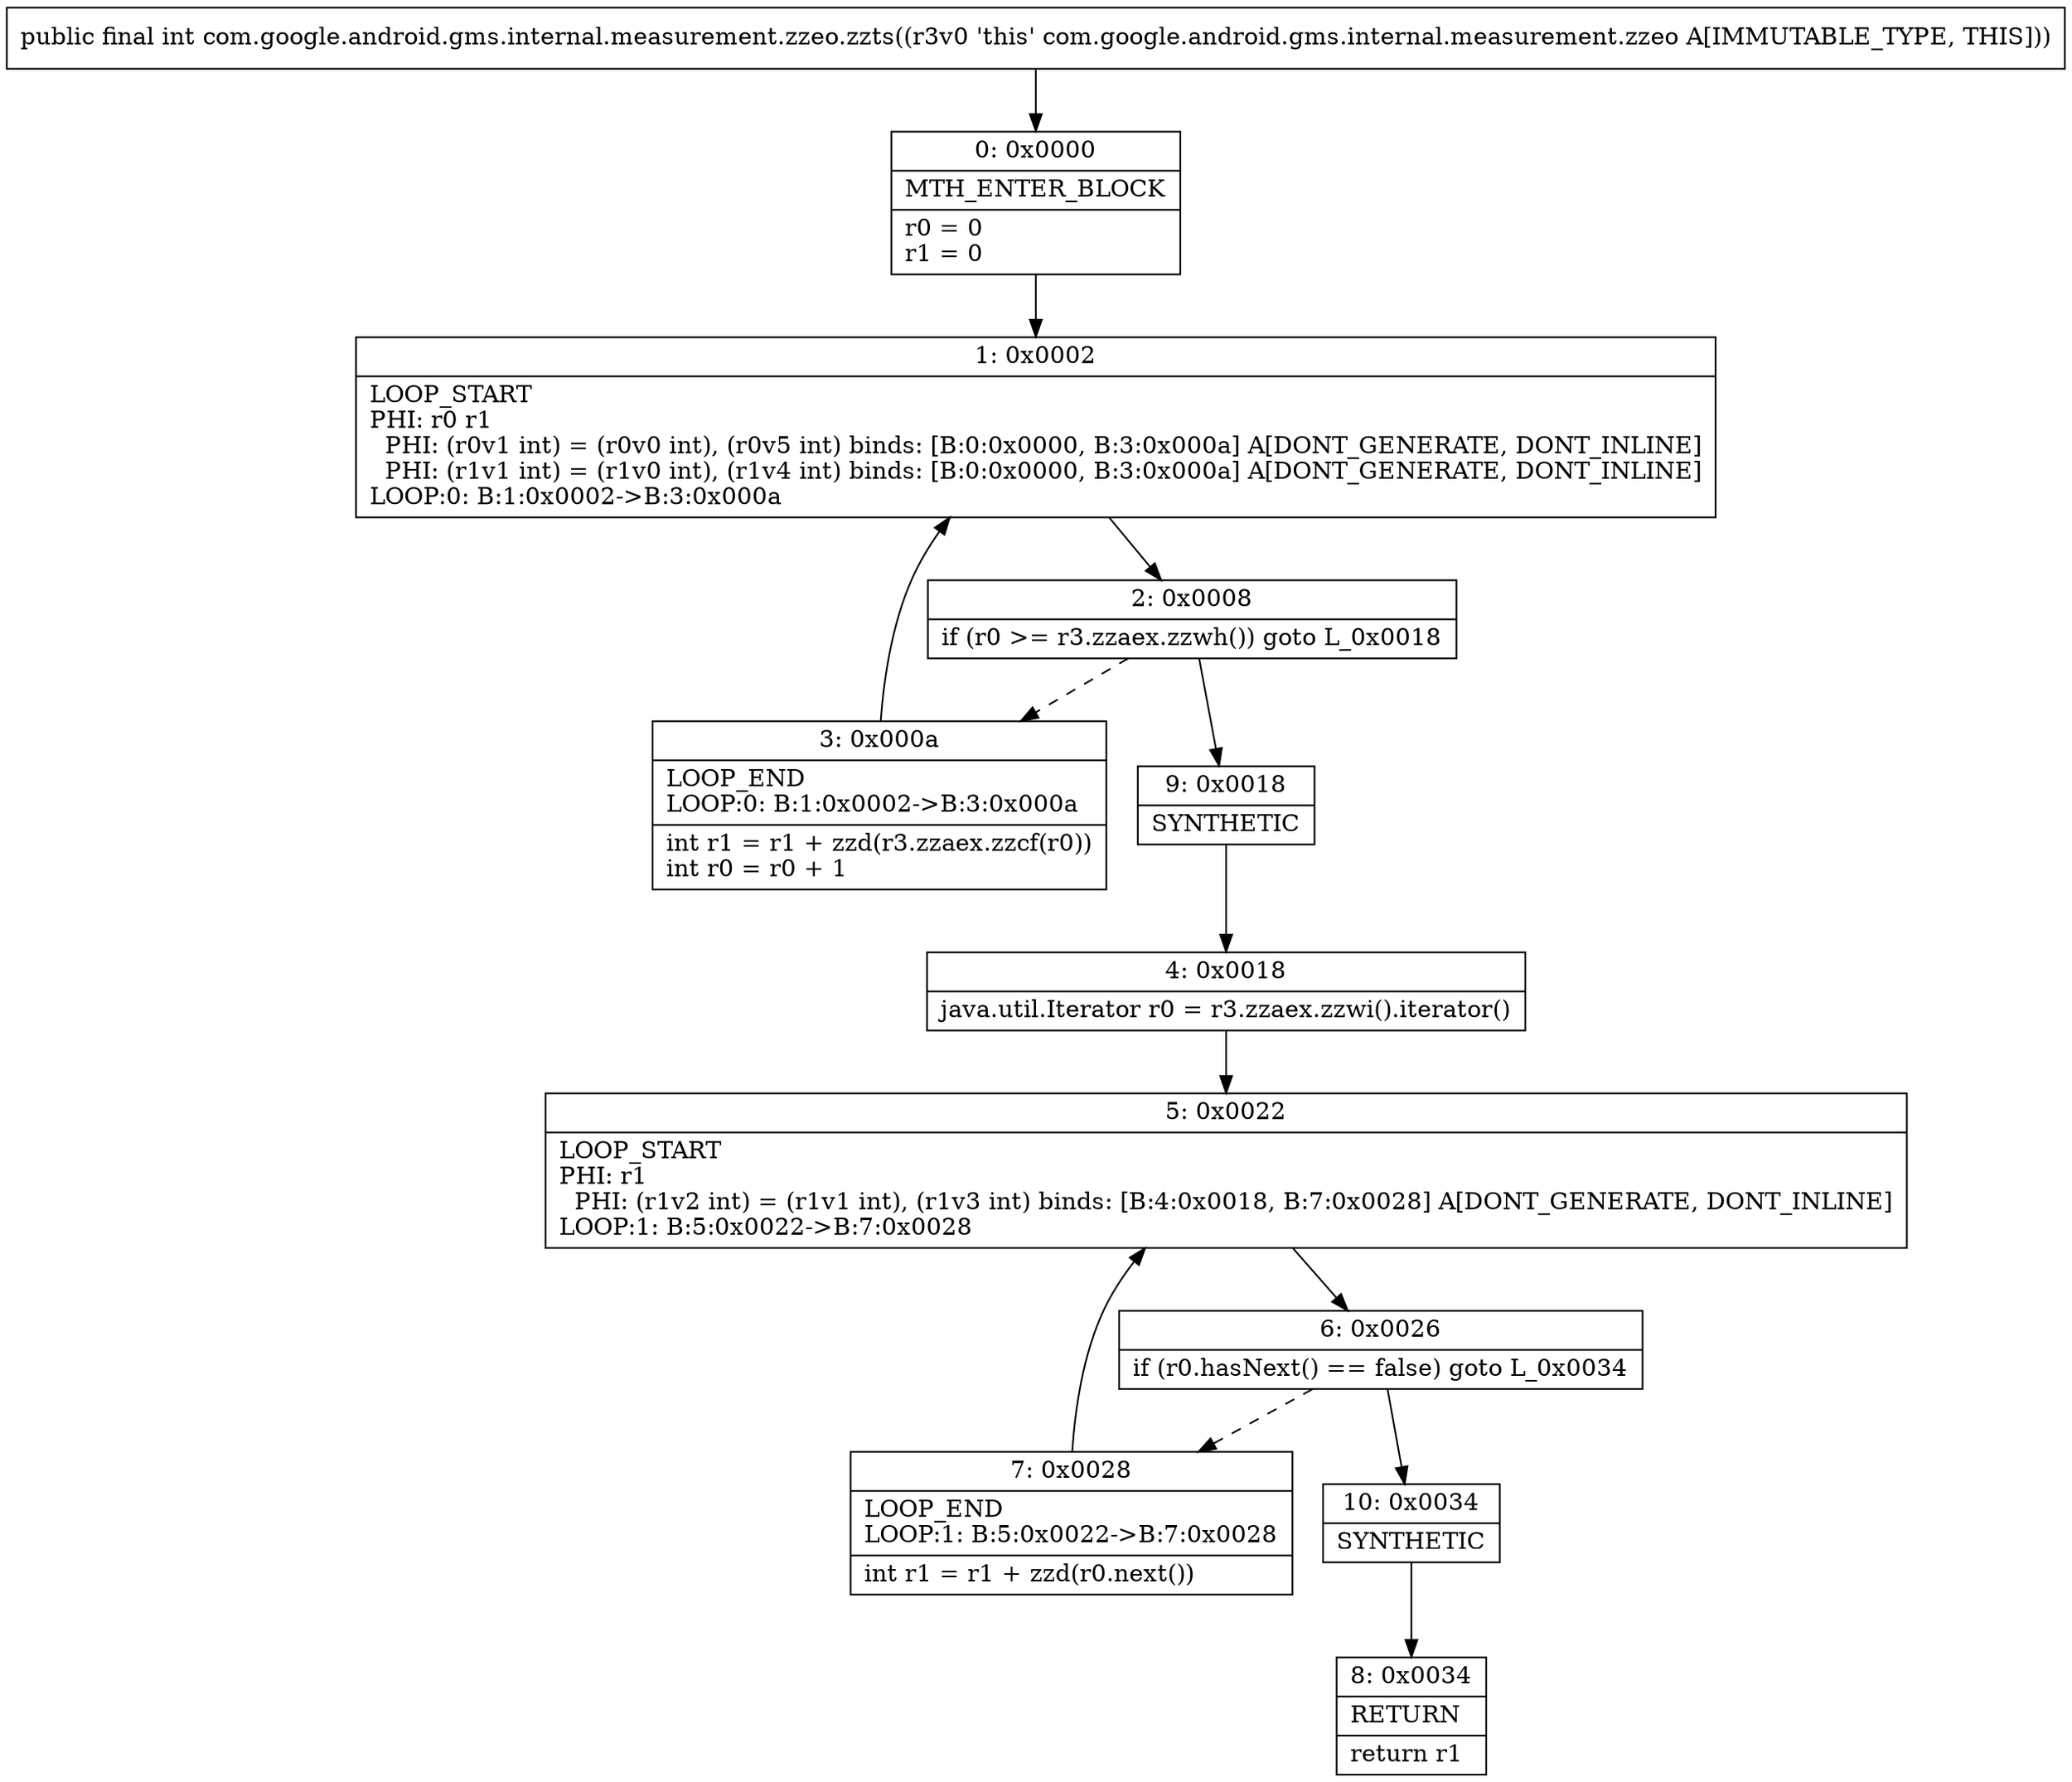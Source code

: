 digraph "CFG forcom.google.android.gms.internal.measurement.zzeo.zzts()I" {
Node_0 [shape=record,label="{0\:\ 0x0000|MTH_ENTER_BLOCK\l|r0 = 0\lr1 = 0\l}"];
Node_1 [shape=record,label="{1\:\ 0x0002|LOOP_START\lPHI: r0 r1 \l  PHI: (r0v1 int) = (r0v0 int), (r0v5 int) binds: [B:0:0x0000, B:3:0x000a] A[DONT_GENERATE, DONT_INLINE]\l  PHI: (r1v1 int) = (r1v0 int), (r1v4 int) binds: [B:0:0x0000, B:3:0x000a] A[DONT_GENERATE, DONT_INLINE]\lLOOP:0: B:1:0x0002\-\>B:3:0x000a\l}"];
Node_2 [shape=record,label="{2\:\ 0x0008|if (r0 \>= r3.zzaex.zzwh()) goto L_0x0018\l}"];
Node_3 [shape=record,label="{3\:\ 0x000a|LOOP_END\lLOOP:0: B:1:0x0002\-\>B:3:0x000a\l|int r1 = r1 + zzd(r3.zzaex.zzcf(r0))\lint r0 = r0 + 1\l}"];
Node_4 [shape=record,label="{4\:\ 0x0018|java.util.Iterator r0 = r3.zzaex.zzwi().iterator()\l}"];
Node_5 [shape=record,label="{5\:\ 0x0022|LOOP_START\lPHI: r1 \l  PHI: (r1v2 int) = (r1v1 int), (r1v3 int) binds: [B:4:0x0018, B:7:0x0028] A[DONT_GENERATE, DONT_INLINE]\lLOOP:1: B:5:0x0022\-\>B:7:0x0028\l}"];
Node_6 [shape=record,label="{6\:\ 0x0026|if (r0.hasNext() == false) goto L_0x0034\l}"];
Node_7 [shape=record,label="{7\:\ 0x0028|LOOP_END\lLOOP:1: B:5:0x0022\-\>B:7:0x0028\l|int r1 = r1 + zzd(r0.next())\l}"];
Node_8 [shape=record,label="{8\:\ 0x0034|RETURN\l|return r1\l}"];
Node_9 [shape=record,label="{9\:\ 0x0018|SYNTHETIC\l}"];
Node_10 [shape=record,label="{10\:\ 0x0034|SYNTHETIC\l}"];
MethodNode[shape=record,label="{public final int com.google.android.gms.internal.measurement.zzeo.zzts((r3v0 'this' com.google.android.gms.internal.measurement.zzeo A[IMMUTABLE_TYPE, THIS])) }"];
MethodNode -> Node_0;
Node_0 -> Node_1;
Node_1 -> Node_2;
Node_2 -> Node_3[style=dashed];
Node_2 -> Node_9;
Node_3 -> Node_1;
Node_4 -> Node_5;
Node_5 -> Node_6;
Node_6 -> Node_7[style=dashed];
Node_6 -> Node_10;
Node_7 -> Node_5;
Node_9 -> Node_4;
Node_10 -> Node_8;
}

